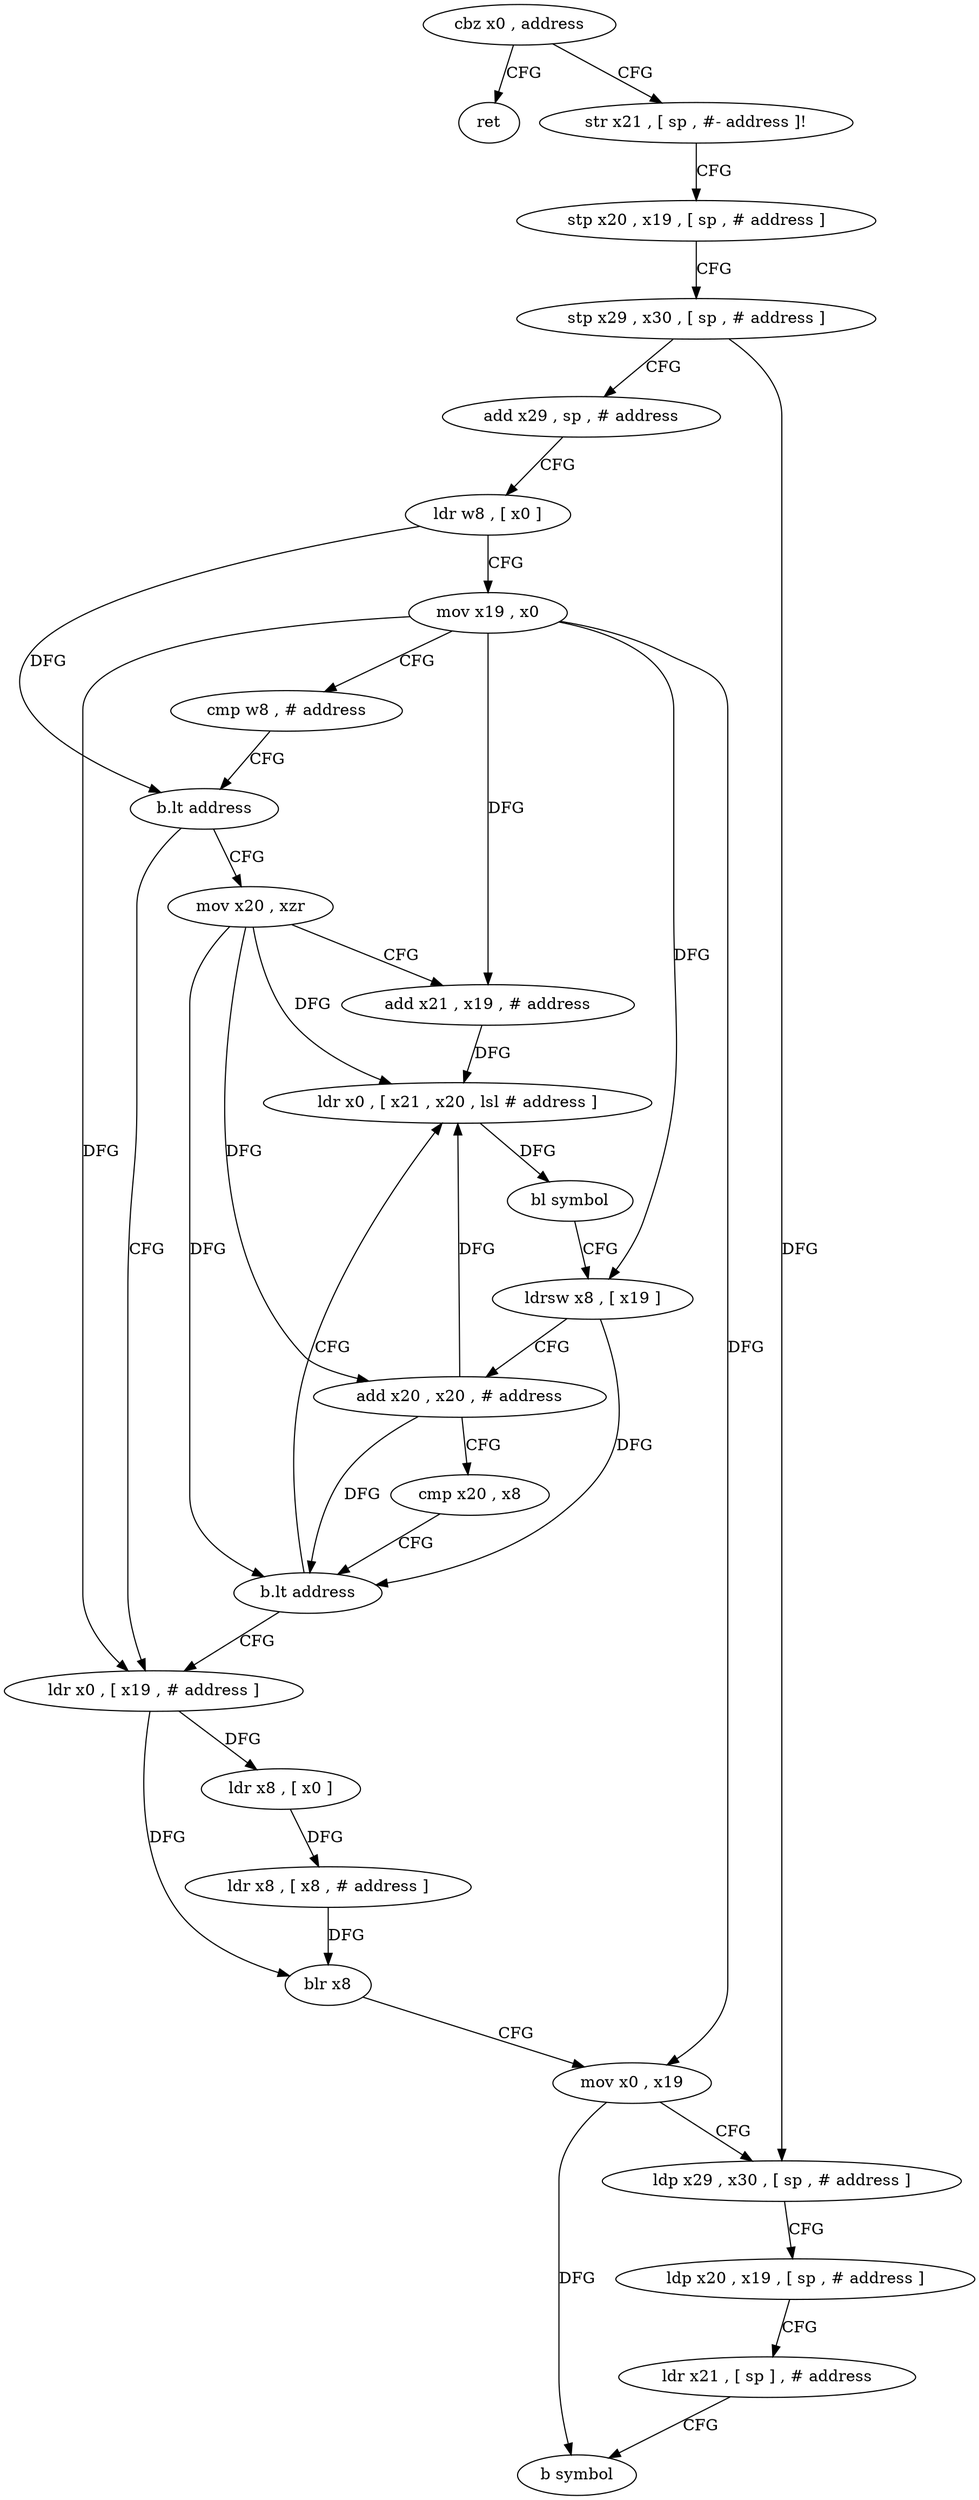 digraph "func" {
"68344" [label = "cbz x0 , address" ]
"68448" [label = "ret" ]
"68348" [label = "str x21 , [ sp , #- address ]!" ]
"68352" [label = "stp x20 , x19 , [ sp , # address ]" ]
"68356" [label = "stp x29 , x30 , [ sp , # address ]" ]
"68360" [label = "add x29 , sp , # address" ]
"68364" [label = "ldr w8 , [ x0 ]" ]
"68368" [label = "mov x19 , x0" ]
"68372" [label = "cmp w8 , # address" ]
"68376" [label = "b.lt address" ]
"68412" [label = "ldr x0 , [ x19 , # address ]" ]
"68380" [label = "mov x20 , xzr" ]
"68416" [label = "ldr x8 , [ x0 ]" ]
"68420" [label = "ldr x8 , [ x8 , # address ]" ]
"68424" [label = "blr x8" ]
"68428" [label = "mov x0 , x19" ]
"68432" [label = "ldp x29 , x30 , [ sp , # address ]" ]
"68436" [label = "ldp x20 , x19 , [ sp , # address ]" ]
"68440" [label = "ldr x21 , [ sp ] , # address" ]
"68444" [label = "b symbol" ]
"68384" [label = "add x21 , x19 , # address" ]
"68388" [label = "ldr x0 , [ x21 , x20 , lsl # address ]" ]
"68392" [label = "bl symbol" ]
"68396" [label = "ldrsw x8 , [ x19 ]" ]
"68400" [label = "add x20 , x20 , # address" ]
"68404" [label = "cmp x20 , x8" ]
"68408" [label = "b.lt address" ]
"68344" -> "68448" [ label = "CFG" ]
"68344" -> "68348" [ label = "CFG" ]
"68348" -> "68352" [ label = "CFG" ]
"68352" -> "68356" [ label = "CFG" ]
"68356" -> "68360" [ label = "CFG" ]
"68356" -> "68432" [ label = "DFG" ]
"68360" -> "68364" [ label = "CFG" ]
"68364" -> "68368" [ label = "CFG" ]
"68364" -> "68376" [ label = "DFG" ]
"68368" -> "68372" [ label = "CFG" ]
"68368" -> "68412" [ label = "DFG" ]
"68368" -> "68428" [ label = "DFG" ]
"68368" -> "68384" [ label = "DFG" ]
"68368" -> "68396" [ label = "DFG" ]
"68372" -> "68376" [ label = "CFG" ]
"68376" -> "68412" [ label = "CFG" ]
"68376" -> "68380" [ label = "CFG" ]
"68412" -> "68416" [ label = "DFG" ]
"68412" -> "68424" [ label = "DFG" ]
"68380" -> "68384" [ label = "CFG" ]
"68380" -> "68388" [ label = "DFG" ]
"68380" -> "68400" [ label = "DFG" ]
"68380" -> "68408" [ label = "DFG" ]
"68416" -> "68420" [ label = "DFG" ]
"68420" -> "68424" [ label = "DFG" ]
"68424" -> "68428" [ label = "CFG" ]
"68428" -> "68432" [ label = "CFG" ]
"68428" -> "68444" [ label = "DFG" ]
"68432" -> "68436" [ label = "CFG" ]
"68436" -> "68440" [ label = "CFG" ]
"68440" -> "68444" [ label = "CFG" ]
"68384" -> "68388" [ label = "DFG" ]
"68388" -> "68392" [ label = "DFG" ]
"68392" -> "68396" [ label = "CFG" ]
"68396" -> "68400" [ label = "CFG" ]
"68396" -> "68408" [ label = "DFG" ]
"68400" -> "68404" [ label = "CFG" ]
"68400" -> "68388" [ label = "DFG" ]
"68400" -> "68408" [ label = "DFG" ]
"68404" -> "68408" [ label = "CFG" ]
"68408" -> "68388" [ label = "CFG" ]
"68408" -> "68412" [ label = "CFG" ]
}
